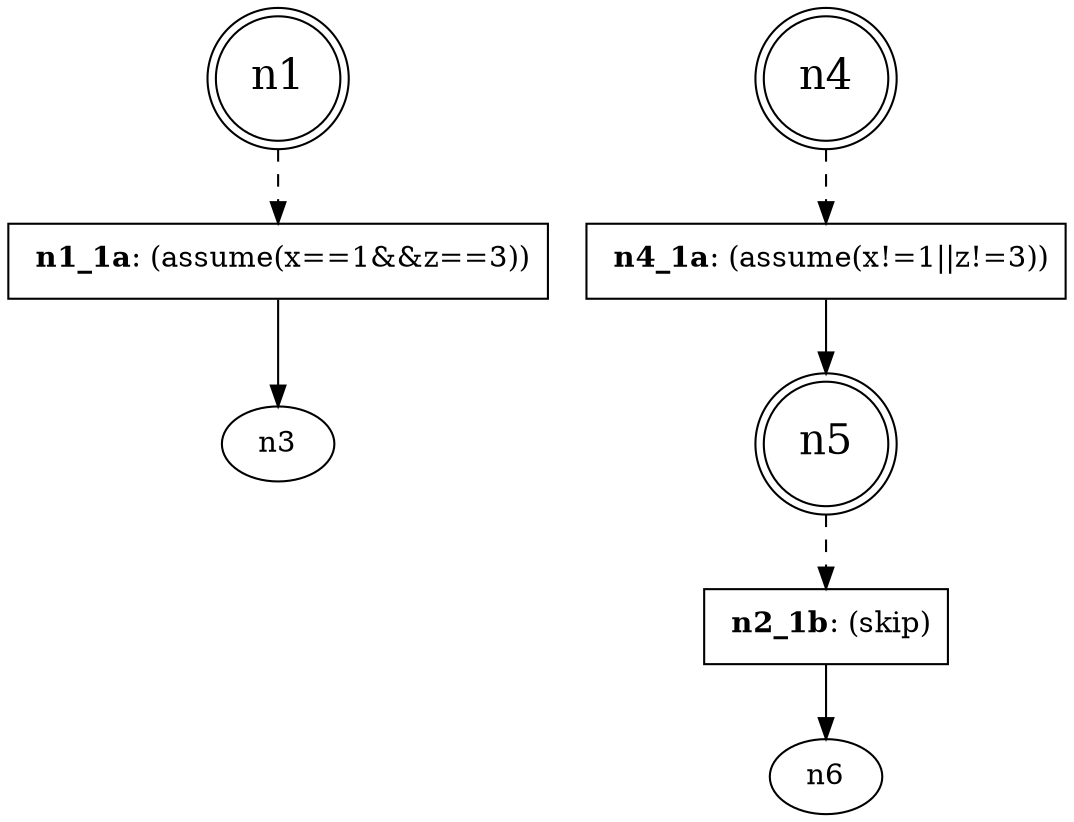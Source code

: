 digraph product {
n1 [fontsize=20, shape=doublecircle]
n1 -> n1_1a[style="dashed"];
n1_1a [label=< <B>n1_1a</B>: (assume(x==1&amp;&amp;z==3))>, shape=box]
n1_1a -> n3
n4 [fontsize=20, shape=doublecircle]
n4 -> n4_1a[style="dashed"];
n4_1a [label=< <B>n4_1a</B>: (assume(x!=1||z!=3))>, shape=box]
n4_1a -> n5
n5 [fontsize=20, shape=doublecircle]
n5 -> n2_1b[style="dashed"];
n2_1b [label=< <B>n2_1b</B>: (skip)>, shape=box]
n2_1b -> n6
}
